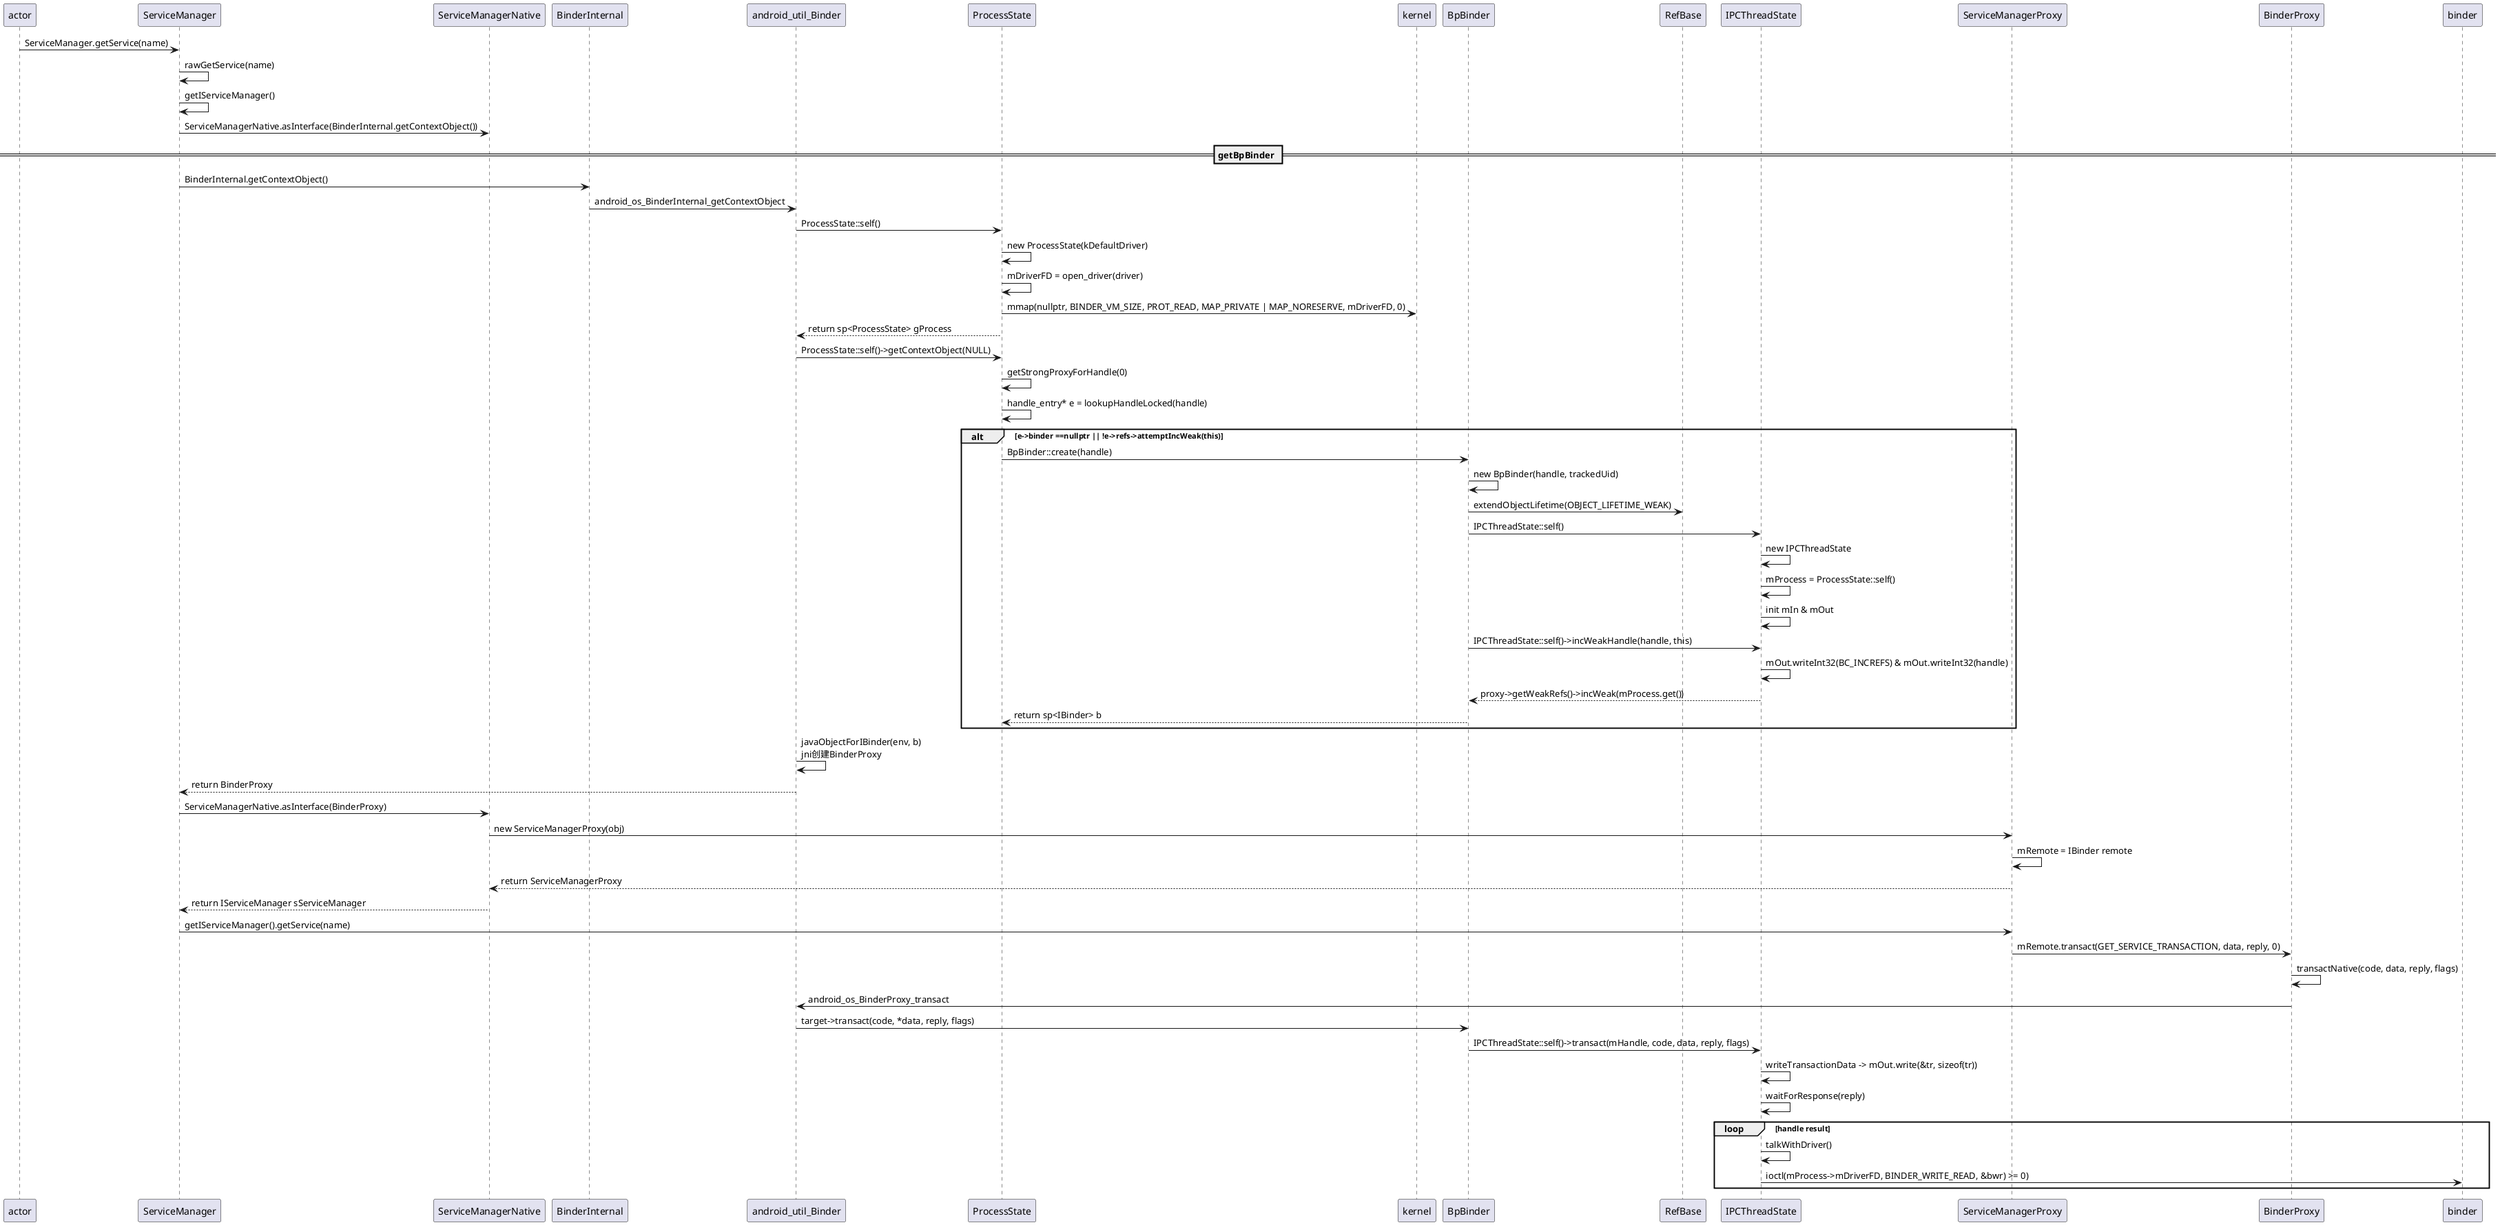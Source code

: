 @startuml

actor -> ServiceManager: ServiceManager.getService(name)
ServiceManager -> ServiceManager: rawGetService(name)

ServiceManager -> ServiceManager: getIServiceManager()
ServiceManager -> ServiceManagerNative: ServiceManagerNative.asInterface(BinderInternal.getContextObject())
== getBpBinder ==
ServiceManager -> BinderInternal: BinderInternal.getContextObject()
BinderInternal -> android_util_Binder: android_os_BinderInternal_getContextObject
' ProcessState::self()
android_util_Binder -> ProcessState: ProcessState::self()
ProcessState -> ProcessState: new ProcessState(kDefaultDriver)
ProcessState -> ProcessState: mDriverFD = open_driver(driver)
ProcessState -> kernel: mmap(nullptr, BINDER_VM_SIZE, PROT_READ, MAP_PRIVATE | MAP_NORESERVE, mDriverFD, 0)
android_util_Binder <-- ProcessState: return sp<ProcessState> gProcess
' getContextObject(NULL)
android_util_Binder -> ProcessState: ProcessState::self()->getContextObject(NULL)
ProcessState -> ProcessState: getStrongProxyForHandle(0)
ProcessState -> ProcessState: handle_entry* e = lookupHandleLocked(handle)
alt e->binder ==nullptr || !e->refs->attemptIncWeak(this)
    ProcessState -> BpBinder: BpBinder::create(handle)
    BpBinder -> BpBinder: new BpBinder(handle, trackedUid)
    BpBinder -> RefBase: extendObjectLifetime(OBJECT_LIFETIME_WEAK)

    BpBinder -> IPCThreadState: IPCThreadState::self()
    IPCThreadState -> IPCThreadState: new IPCThreadState
    IPCThreadState -> IPCThreadState: mProcess = ProcessState::self()
    IPCThreadState -> IPCThreadState: init mIn & mOut

    BpBinder -> IPCThreadState: IPCThreadState::self()->incWeakHandle(handle, this)
    IPCThreadState -> IPCThreadState: mOut.writeInt32(BC_INCREFS) & mOut.writeInt32(handle)
    BpBinder <-- IPCThreadState: proxy->getWeakRefs()->incWeak(mProcess.get())
    ProcessState <-- BpBinder: return sp<IBinder> b
end
' javaObjectForIBinder
android_util_Binder -> android_util_Binder: javaObjectForIBinder(env, b)\njni创建BinderProxy
ServiceManager <-- android_util_Binder: return BinderProxy

' getIServiceManager()
ServiceManager -> ServiceManagerNative: ServiceManagerNative.asInterface(BinderProxy)
ServiceManagerNative -> ServiceManagerProxy: new ServiceManagerProxy(obj)
ServiceManagerProxy -> ServiceManagerProxy: mRemote = IBinder remote
ServiceManagerNative <-- ServiceManagerProxy: return ServiceManagerProxy
ServiceManager <-- ServiceManagerNative: return IServiceManager sServiceManager
' getService(name)
ServiceManager -> ServiceManagerProxy: getIServiceManager().getService(name)
ServiceManagerProxy -> BinderProxy: mRemote.transact(GET_SERVICE_TRANSACTION, data, reply, 0)
BinderProxy -> BinderProxy: transactNative(code, data, reply, flags)
BinderProxy -> android_util_Binder: android_os_BinderProxy_transact
android_util_Binder -> BpBinder: target->transact(code, *data, reply, flags)
BpBinder -> IPCThreadState: IPCThreadState::self()->transact(mHandle, code, data, reply, flags)
IPCThreadState -> IPCThreadState: writeTransactionData -> mOut.write(&tr, sizeof(tr))
IPCThreadState -> IPCThreadState: waitForResponse(reply)
loop handle result
    IPCThreadState -> IPCThreadState: talkWithDriver()
    IPCThreadState -> binder: ioctl(mProcess->mDriverFD, BINDER_WRITE_READ, &bwr) >= 0)
end


@enduml